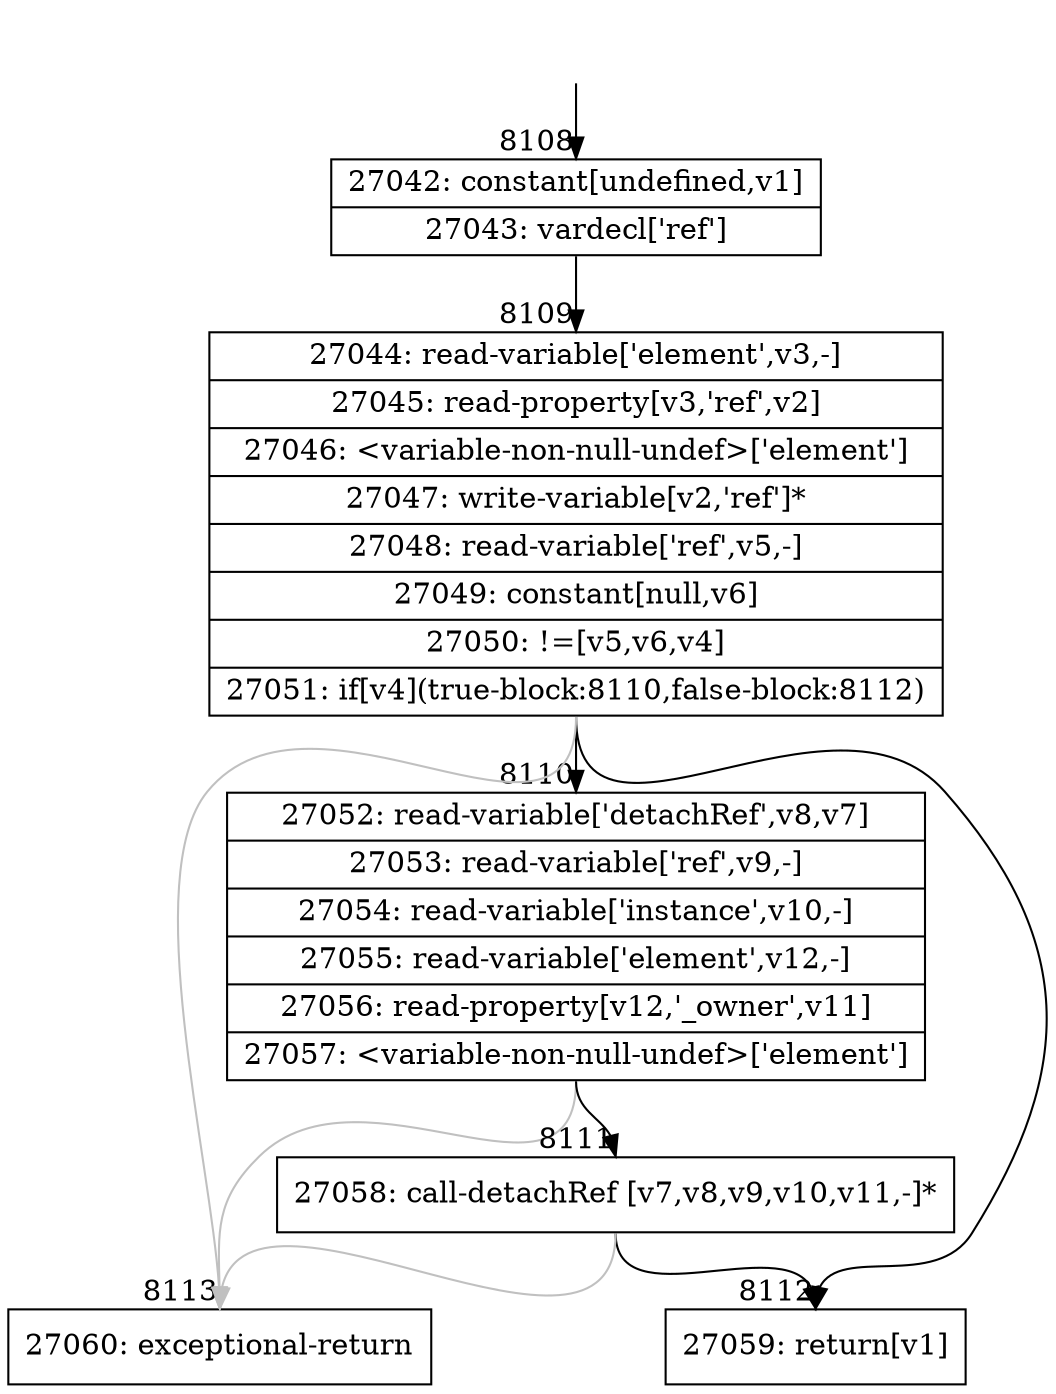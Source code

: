 digraph {
rankdir="TD"
BB_entry591[shape=none,label=""];
BB_entry591 -> BB8108 [tailport=s, headport=n, headlabel="    8108"]
BB8108 [shape=record label="{27042: constant[undefined,v1]|27043: vardecl['ref']}" ] 
BB8108 -> BB8109 [tailport=s, headport=n, headlabel="      8109"]
BB8109 [shape=record label="{27044: read-variable['element',v3,-]|27045: read-property[v3,'ref',v2]|27046: \<variable-non-null-undef\>['element']|27047: write-variable[v2,'ref']*|27048: read-variable['ref',v5,-]|27049: constant[null,v6]|27050: !=[v5,v6,v4]|27051: if[v4](true-block:8110,false-block:8112)}" ] 
BB8109 -> BB8110 [tailport=s, headport=n, headlabel="      8110"]
BB8109 -> BB8112 [tailport=s, headport=n, headlabel="      8112"]
BB8109 -> BB8113 [tailport=s, headport=n, color=gray, headlabel="      8113"]
BB8110 [shape=record label="{27052: read-variable['detachRef',v8,v7]|27053: read-variable['ref',v9,-]|27054: read-variable['instance',v10,-]|27055: read-variable['element',v12,-]|27056: read-property[v12,'_owner',v11]|27057: \<variable-non-null-undef\>['element']}" ] 
BB8110 -> BB8111 [tailport=s, headport=n, headlabel="      8111"]
BB8110 -> BB8113 [tailport=s, headport=n, color=gray]
BB8111 [shape=record label="{27058: call-detachRef [v7,v8,v9,v10,v11,-]*}" ] 
BB8111 -> BB8112 [tailport=s, headport=n]
BB8111 -> BB8113 [tailport=s, headport=n, color=gray]
BB8112 [shape=record label="{27059: return[v1]}" ] 
BB8113 [shape=record label="{27060: exceptional-return}" ] 
//#$~ 14241
}
